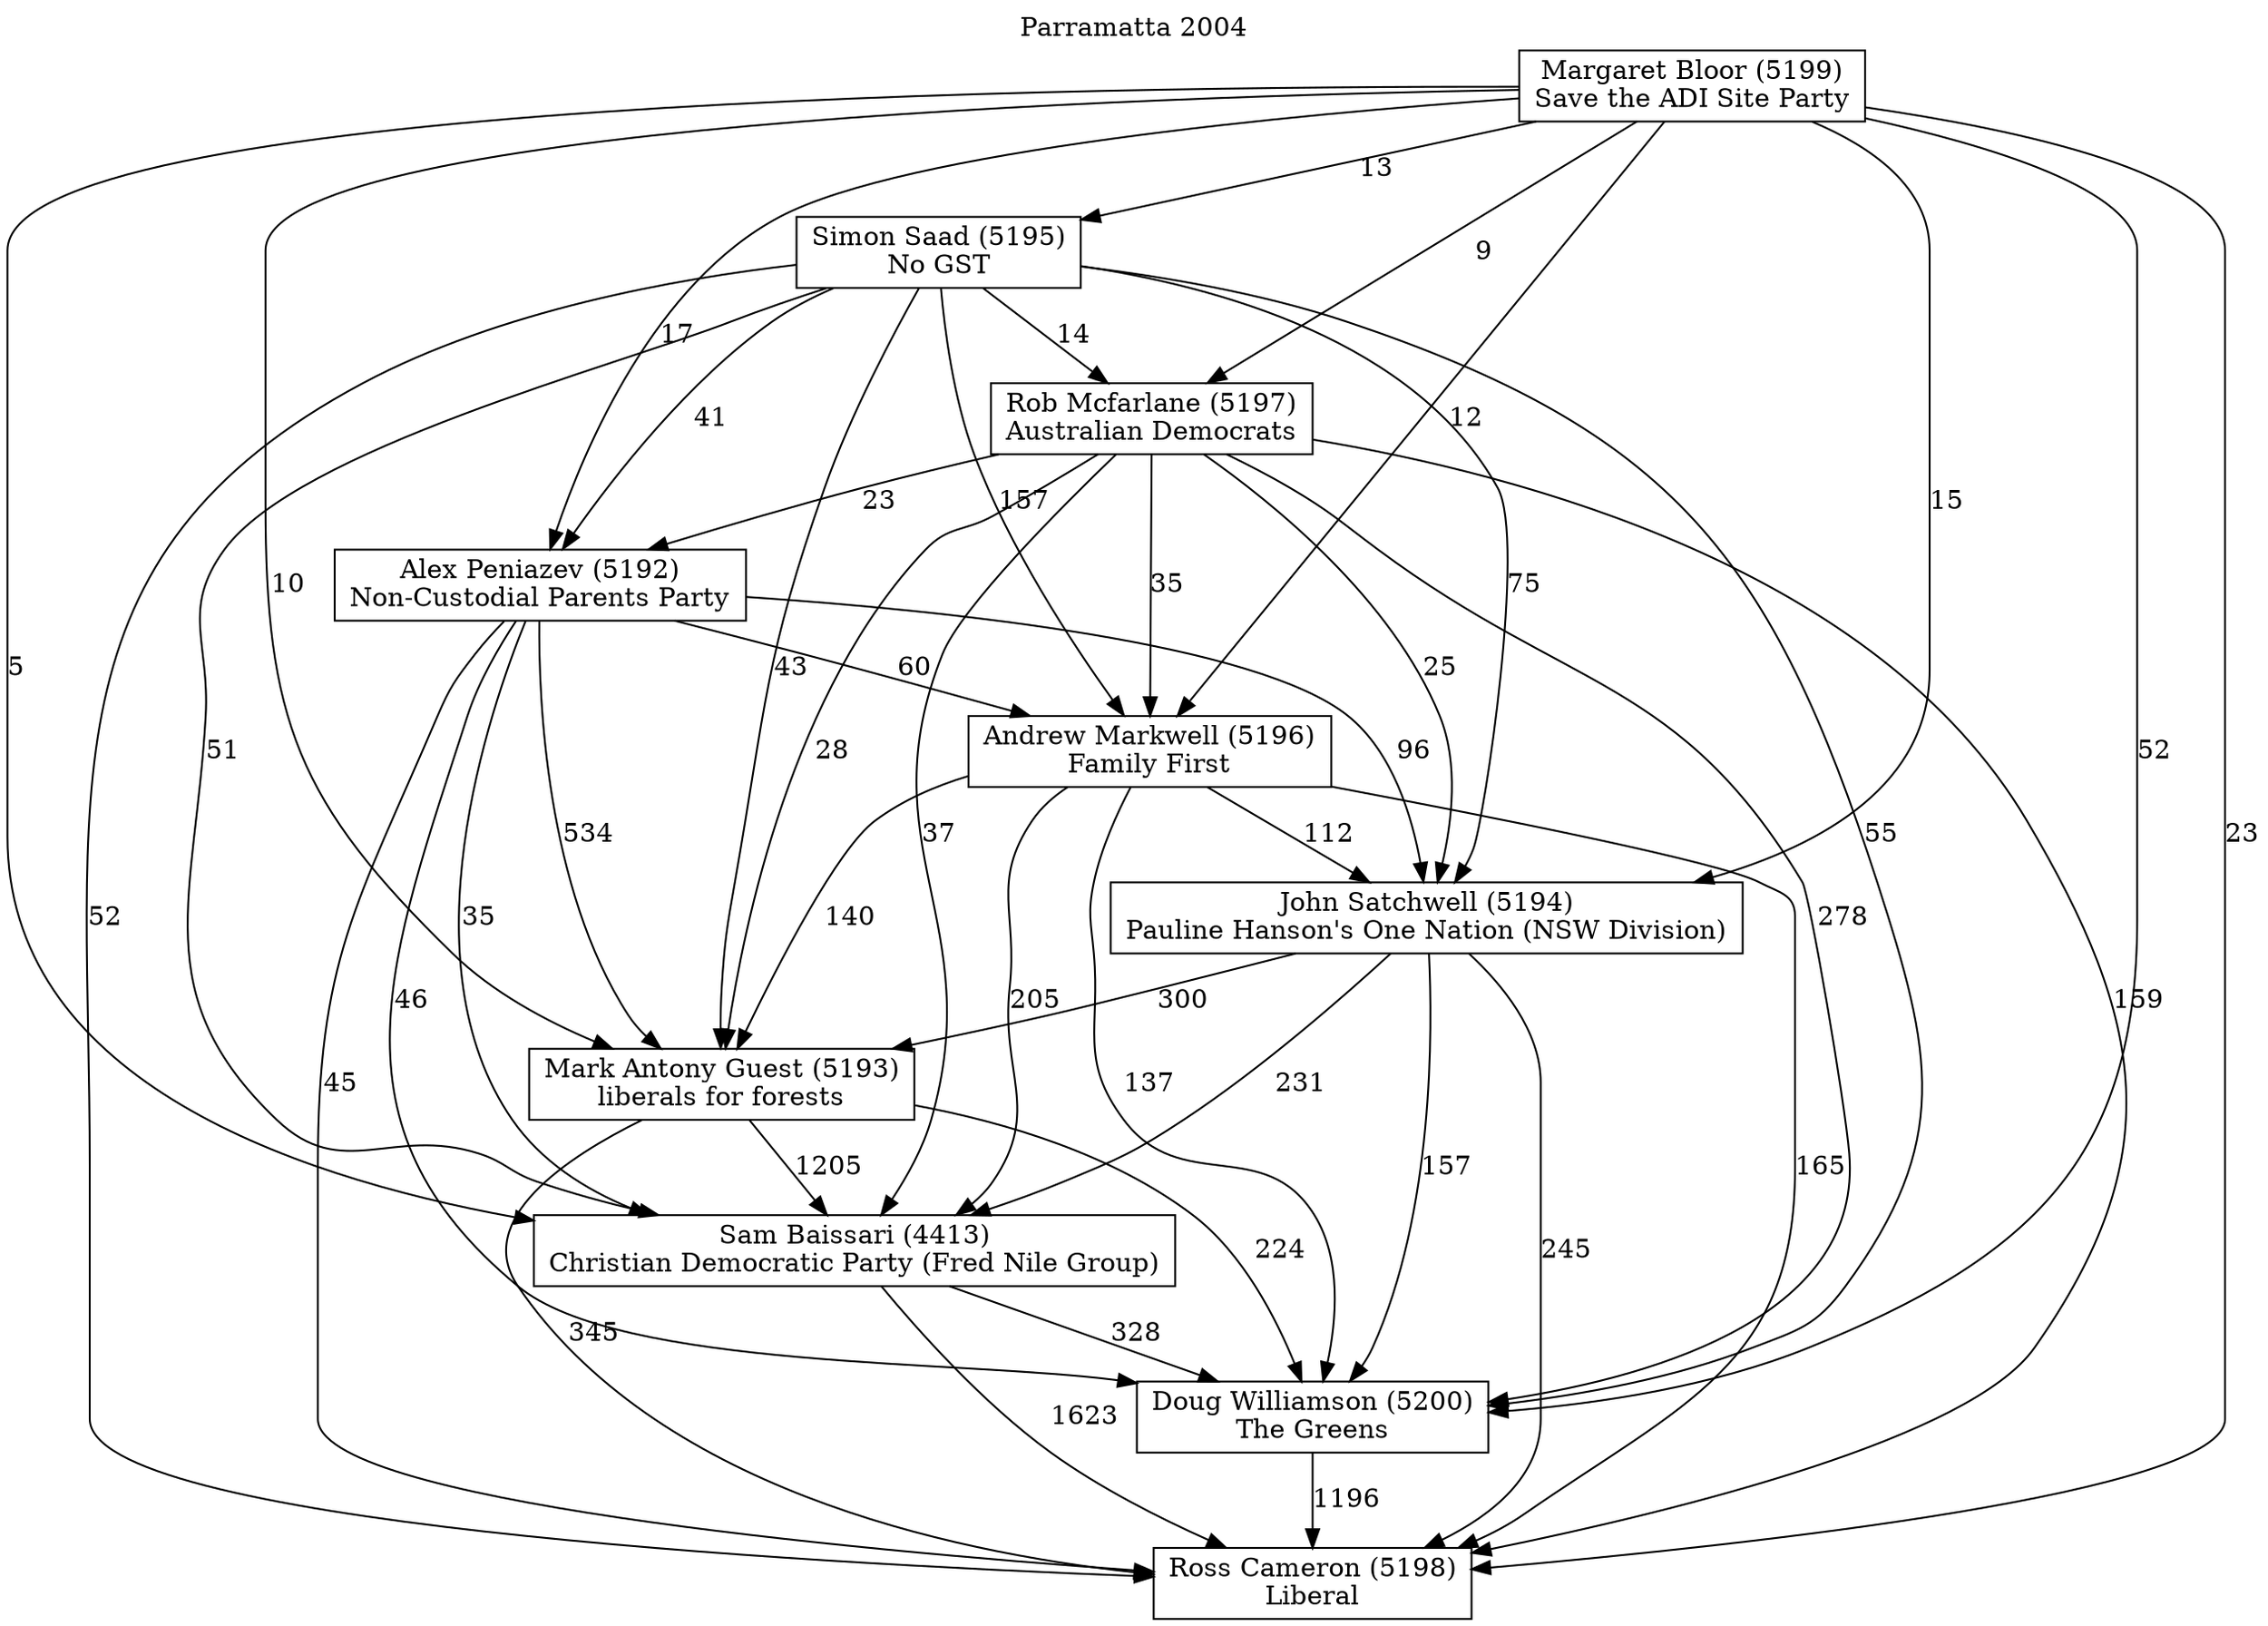 // House preference flow
digraph "Ross Cameron (5198)_Parramatta_2004" {
	graph [label="Parramatta 2004" labelloc=t mclimit=10]
	node [shape=box]
	"Ross Cameron (5198)" [label="Ross Cameron (5198)
Liberal"]
	"Doug Williamson (5200)" [label="Doug Williamson (5200)
The Greens"]
	"Sam Baissari (4413)" [label="Sam Baissari (4413)
Christian Democratic Party (Fred Nile Group)"]
	"Mark Antony Guest (5193)" [label="Mark Antony Guest (5193)
liberals for forests"]
	"John Satchwell (5194)" [label="John Satchwell (5194)
Pauline Hanson's One Nation (NSW Division)"]
	"Andrew Markwell (5196)" [label="Andrew Markwell (5196)
Family First"]
	"Alex Peniazev (5192)" [label="Alex Peniazev (5192)
Non-Custodial Parents Party"]
	"Rob Mcfarlane (5197)" [label="Rob Mcfarlane (5197)
Australian Democrats"]
	"Simon Saad (5195)" [label="Simon Saad (5195)
No GST"]
	"Margaret Bloor (5199)" [label="Margaret Bloor (5199)
Save the ADI Site Party"]
	"Doug Williamson (5200)" -> "Ross Cameron (5198)" [label=1196]
	"Sam Baissari (4413)" -> "Doug Williamson (5200)" [label=328]
	"Mark Antony Guest (5193)" -> "Sam Baissari (4413)" [label=1205]
	"John Satchwell (5194)" -> "Mark Antony Guest (5193)" [label=300]
	"Andrew Markwell (5196)" -> "John Satchwell (5194)" [label=112]
	"Alex Peniazev (5192)" -> "Andrew Markwell (5196)" [label=60]
	"Rob Mcfarlane (5197)" -> "Alex Peniazev (5192)" [label=23]
	"Simon Saad (5195)" -> "Rob Mcfarlane (5197)" [label=14]
	"Margaret Bloor (5199)" -> "Simon Saad (5195)" [label=13]
	"Sam Baissari (4413)" -> "Ross Cameron (5198)" [label=1623]
	"Mark Antony Guest (5193)" -> "Ross Cameron (5198)" [label=345]
	"John Satchwell (5194)" -> "Ross Cameron (5198)" [label=245]
	"Andrew Markwell (5196)" -> "Ross Cameron (5198)" [label=165]
	"Alex Peniazev (5192)" -> "Ross Cameron (5198)" [label=45]
	"Rob Mcfarlane (5197)" -> "Ross Cameron (5198)" [label=159]
	"Simon Saad (5195)" -> "Ross Cameron (5198)" [label=52]
	"Margaret Bloor (5199)" -> "Ross Cameron (5198)" [label=23]
	"Margaret Bloor (5199)" -> "Rob Mcfarlane (5197)" [label=9]
	"Simon Saad (5195)" -> "Alex Peniazev (5192)" [label=41]
	"Margaret Bloor (5199)" -> "Alex Peniazev (5192)" [label=17]
	"Rob Mcfarlane (5197)" -> "Andrew Markwell (5196)" [label=35]
	"Simon Saad (5195)" -> "Andrew Markwell (5196)" [label=157]
	"Margaret Bloor (5199)" -> "Andrew Markwell (5196)" [label=12]
	"Alex Peniazev (5192)" -> "John Satchwell (5194)" [label=96]
	"Rob Mcfarlane (5197)" -> "John Satchwell (5194)" [label=25]
	"Simon Saad (5195)" -> "John Satchwell (5194)" [label=75]
	"Margaret Bloor (5199)" -> "John Satchwell (5194)" [label=15]
	"Andrew Markwell (5196)" -> "Mark Antony Guest (5193)" [label=140]
	"Alex Peniazev (5192)" -> "Mark Antony Guest (5193)" [label=534]
	"Rob Mcfarlane (5197)" -> "Mark Antony Guest (5193)" [label=28]
	"Simon Saad (5195)" -> "Mark Antony Guest (5193)" [label=43]
	"Margaret Bloor (5199)" -> "Mark Antony Guest (5193)" [label=10]
	"John Satchwell (5194)" -> "Sam Baissari (4413)" [label=231]
	"Andrew Markwell (5196)" -> "Sam Baissari (4413)" [label=205]
	"Alex Peniazev (5192)" -> "Sam Baissari (4413)" [label=35]
	"Rob Mcfarlane (5197)" -> "Sam Baissari (4413)" [label=37]
	"Simon Saad (5195)" -> "Sam Baissari (4413)" [label=51]
	"Margaret Bloor (5199)" -> "Sam Baissari (4413)" [label=5]
	"Mark Antony Guest (5193)" -> "Doug Williamson (5200)" [label=224]
	"John Satchwell (5194)" -> "Doug Williamson (5200)" [label=157]
	"Andrew Markwell (5196)" -> "Doug Williamson (5200)" [label=137]
	"Alex Peniazev (5192)" -> "Doug Williamson (5200)" [label=46]
	"Rob Mcfarlane (5197)" -> "Doug Williamson (5200)" [label=278]
	"Simon Saad (5195)" -> "Doug Williamson (5200)" [label=55]
	"Margaret Bloor (5199)" -> "Doug Williamson (5200)" [label=52]
}

